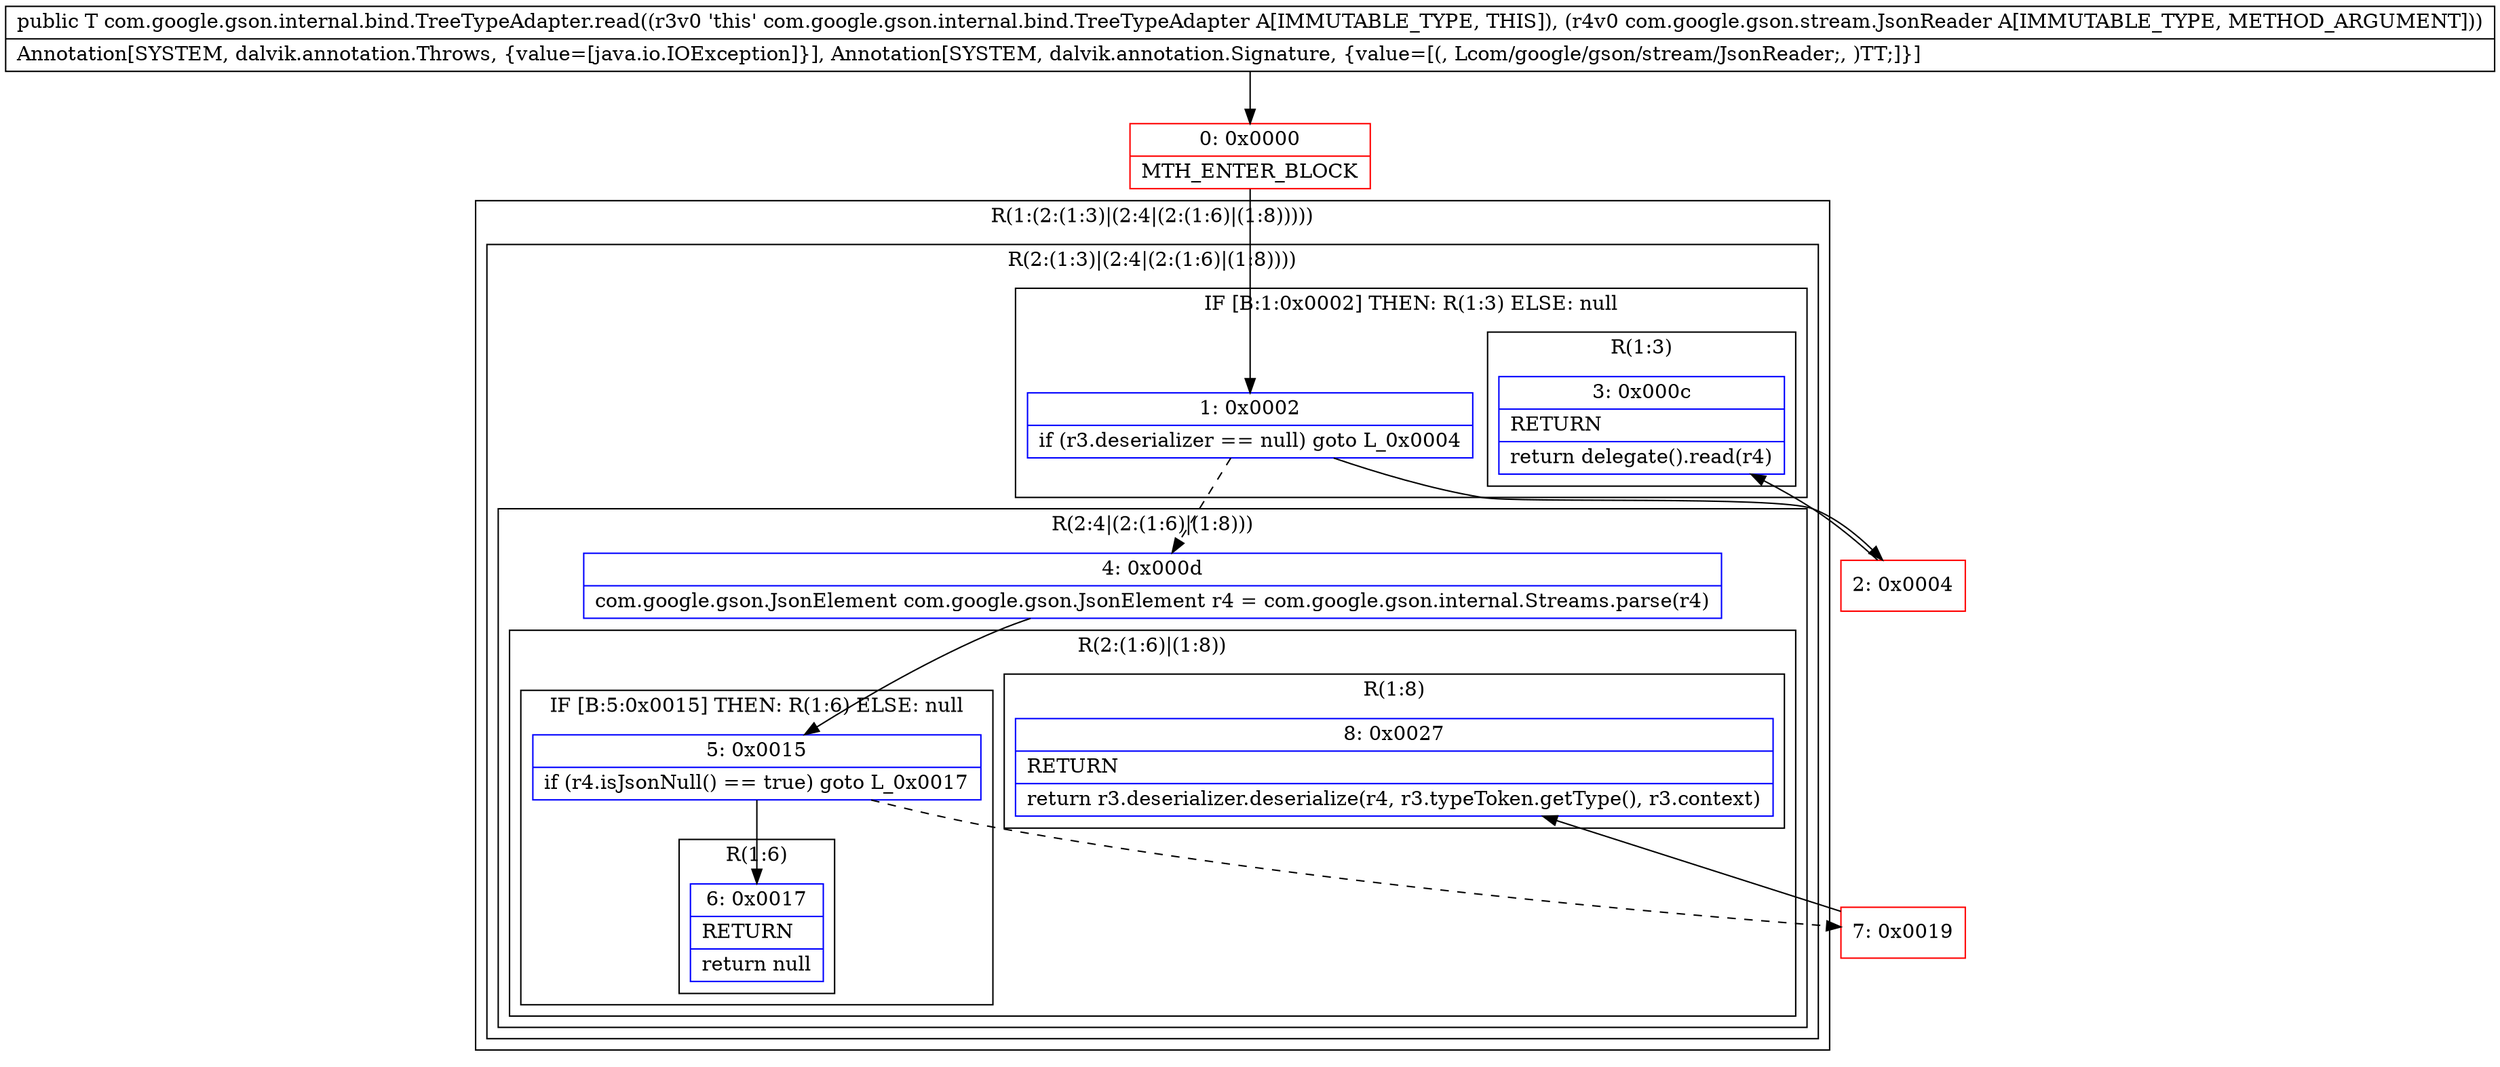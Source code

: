 digraph "CFG forcom.google.gson.internal.bind.TreeTypeAdapter.read(Lcom\/google\/gson\/stream\/JsonReader;)Ljava\/lang\/Object;" {
subgraph cluster_Region_641351952 {
label = "R(1:(2:(1:3)|(2:4|(2:(1:6)|(1:8)))))";
node [shape=record,color=blue];
subgraph cluster_Region_792685387 {
label = "R(2:(1:3)|(2:4|(2:(1:6)|(1:8))))";
node [shape=record,color=blue];
subgraph cluster_IfRegion_1458460424 {
label = "IF [B:1:0x0002] THEN: R(1:3) ELSE: null";
node [shape=record,color=blue];
Node_1 [shape=record,label="{1\:\ 0x0002|if (r3.deserializer == null) goto L_0x0004\l}"];
subgraph cluster_Region_2136090034 {
label = "R(1:3)";
node [shape=record,color=blue];
Node_3 [shape=record,label="{3\:\ 0x000c|RETURN\l|return delegate().read(r4)\l}"];
}
}
subgraph cluster_Region_691195765 {
label = "R(2:4|(2:(1:6)|(1:8)))";
node [shape=record,color=blue];
Node_4 [shape=record,label="{4\:\ 0x000d|com.google.gson.JsonElement com.google.gson.JsonElement r4 = com.google.gson.internal.Streams.parse(r4)\l}"];
subgraph cluster_Region_185915785 {
label = "R(2:(1:6)|(1:8))";
node [shape=record,color=blue];
subgraph cluster_IfRegion_459996959 {
label = "IF [B:5:0x0015] THEN: R(1:6) ELSE: null";
node [shape=record,color=blue];
Node_5 [shape=record,label="{5\:\ 0x0015|if (r4.isJsonNull() == true) goto L_0x0017\l}"];
subgraph cluster_Region_1596296851 {
label = "R(1:6)";
node [shape=record,color=blue];
Node_6 [shape=record,label="{6\:\ 0x0017|RETURN\l|return null\l}"];
}
}
subgraph cluster_Region_2041277139 {
label = "R(1:8)";
node [shape=record,color=blue];
Node_8 [shape=record,label="{8\:\ 0x0027|RETURN\l|return r3.deserializer.deserialize(r4, r3.typeToken.getType(), r3.context)\l}"];
}
}
}
}
}
Node_0 [shape=record,color=red,label="{0\:\ 0x0000|MTH_ENTER_BLOCK\l}"];
Node_2 [shape=record,color=red,label="{2\:\ 0x0004}"];
Node_7 [shape=record,color=red,label="{7\:\ 0x0019}"];
MethodNode[shape=record,label="{public T com.google.gson.internal.bind.TreeTypeAdapter.read((r3v0 'this' com.google.gson.internal.bind.TreeTypeAdapter A[IMMUTABLE_TYPE, THIS]), (r4v0 com.google.gson.stream.JsonReader A[IMMUTABLE_TYPE, METHOD_ARGUMENT]))  | Annotation[SYSTEM, dalvik.annotation.Throws, \{value=[java.io.IOException]\}], Annotation[SYSTEM, dalvik.annotation.Signature, \{value=[(, Lcom\/google\/gson\/stream\/JsonReader;, )TT;]\}]\l}"];
MethodNode -> Node_0;
Node_1 -> Node_2;
Node_1 -> Node_4[style=dashed];
Node_4 -> Node_5;
Node_5 -> Node_6;
Node_5 -> Node_7[style=dashed];
Node_0 -> Node_1;
Node_2 -> Node_3;
Node_7 -> Node_8;
}


